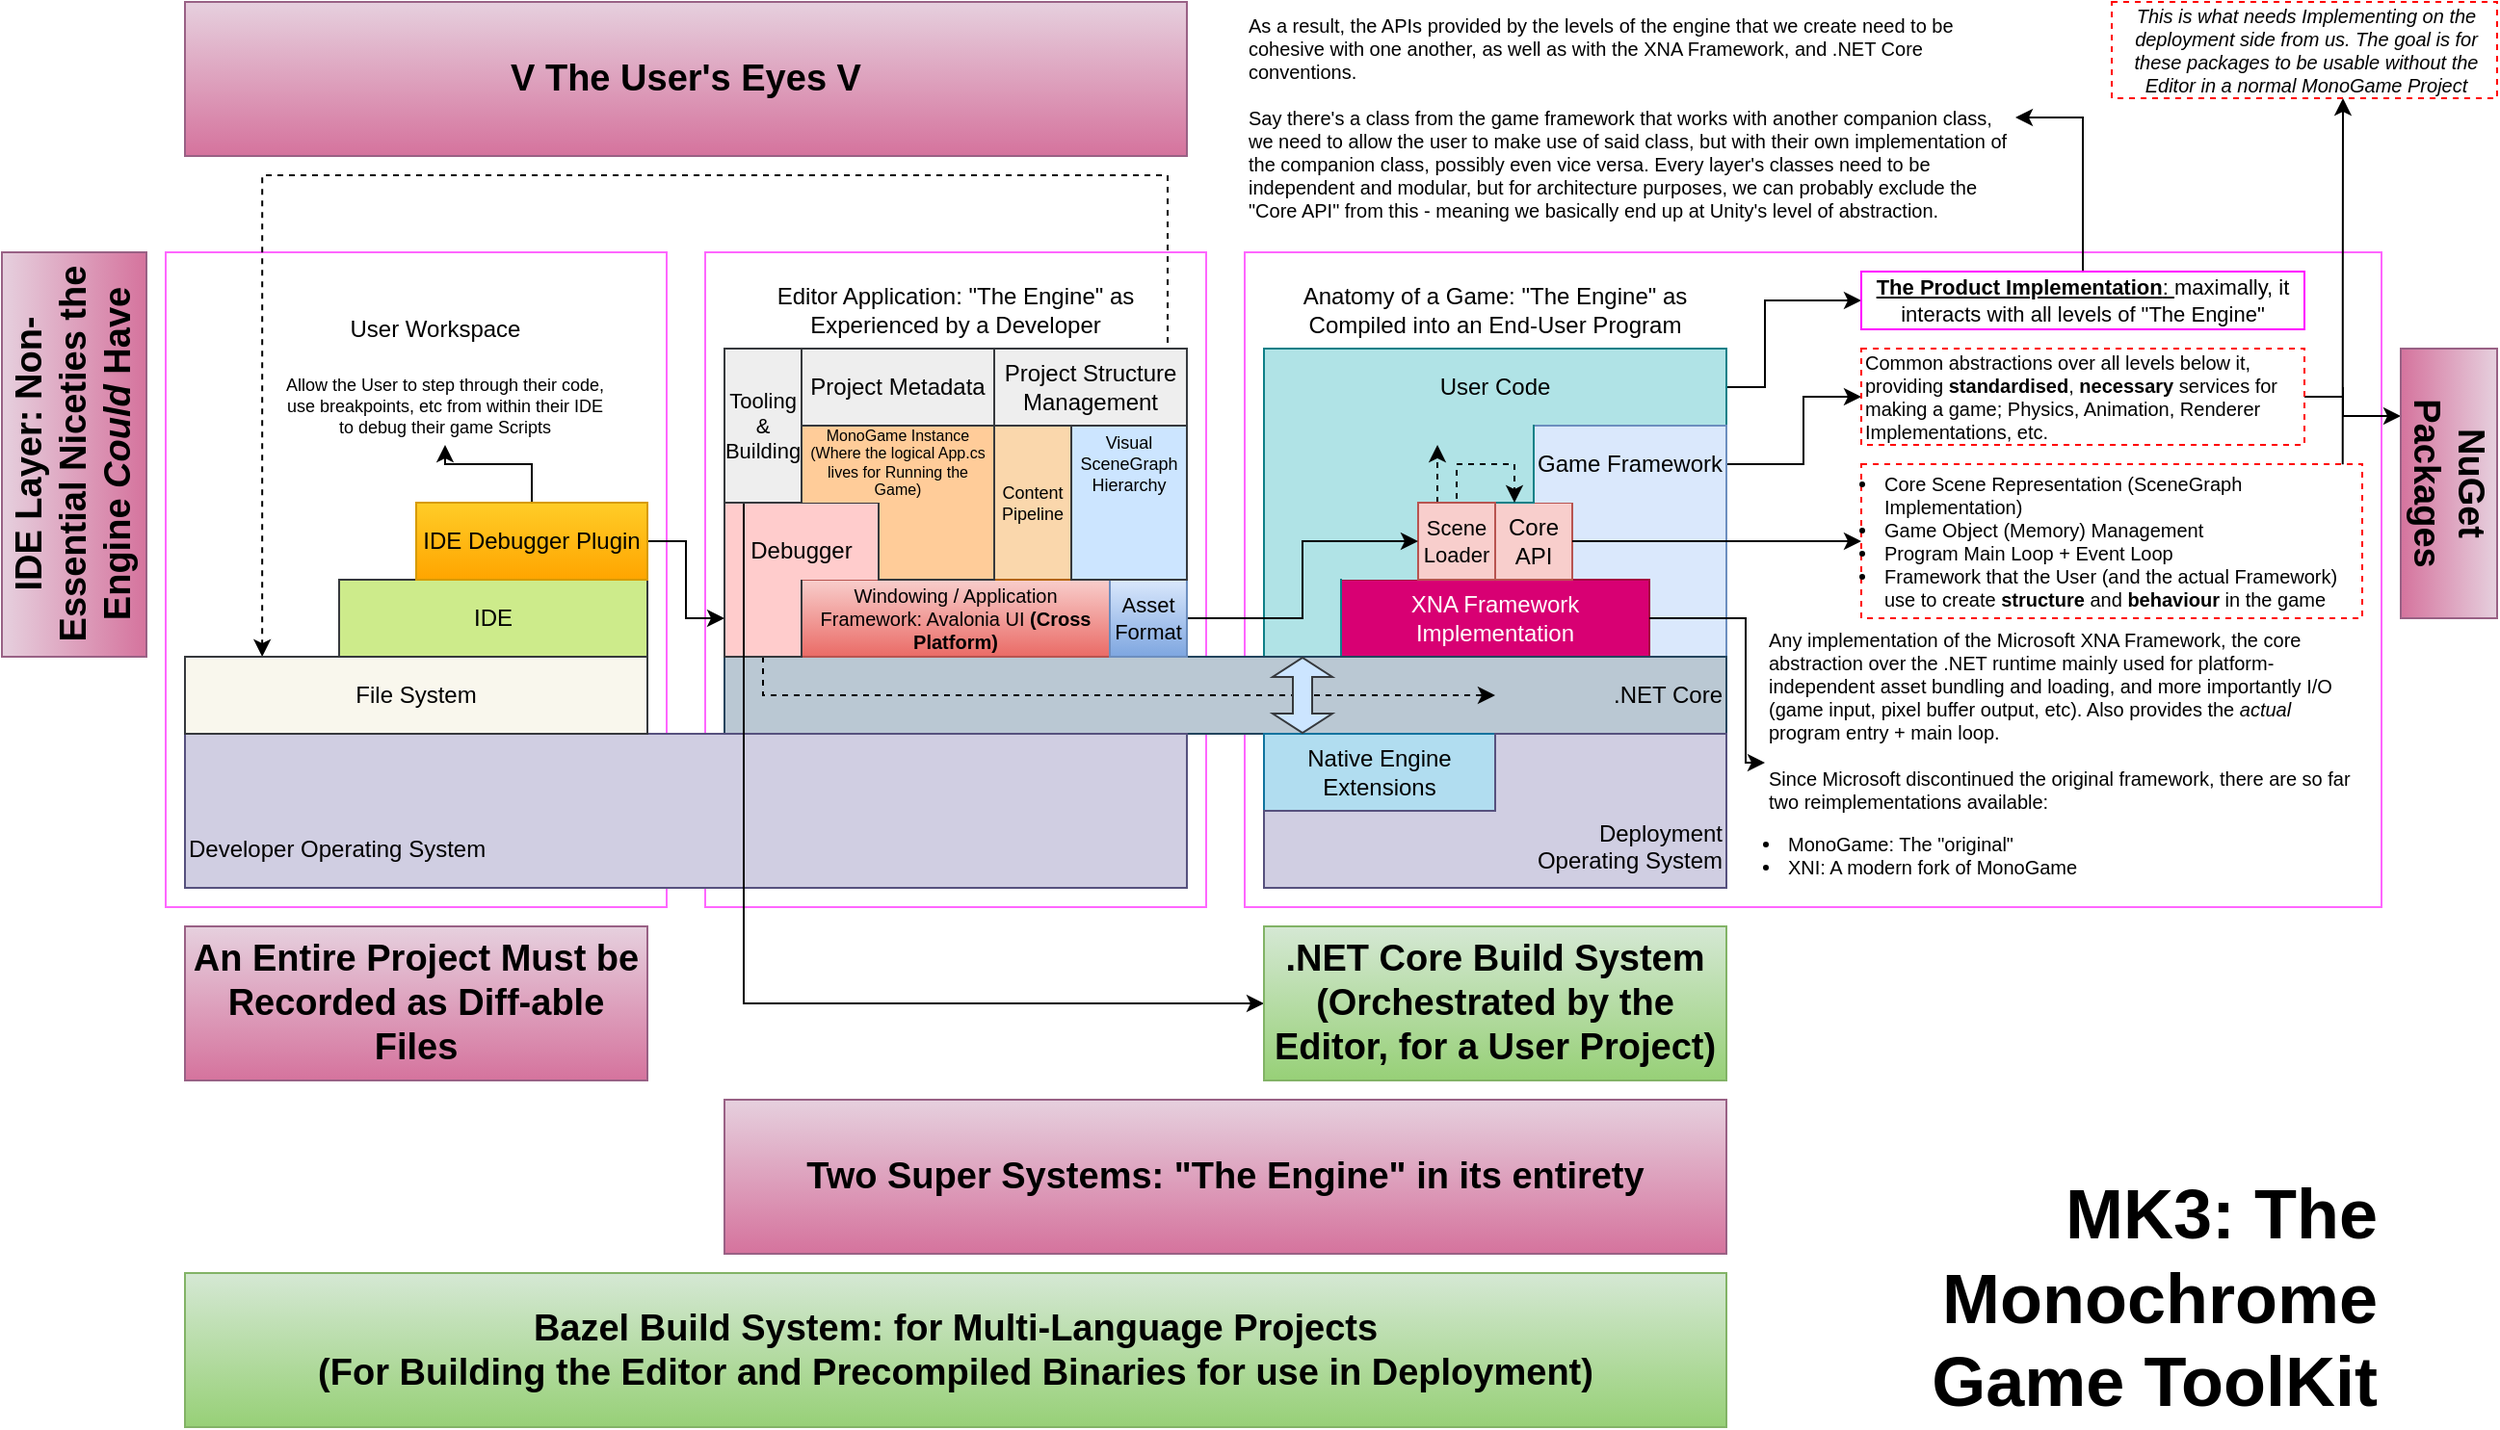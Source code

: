 <mxfile version="25.0.3">
  <diagram name="Page-1" id="nM8cbRk3KZLJgysnEEbO">
    <mxGraphModel dx="2231" dy="866" grid="1" gridSize="10" guides="1" tooltips="1" connect="1" arrows="1" fold="1" page="1" pageScale="1" pageWidth="850" pageHeight="1100" math="0" shadow="0">
      <root>
        <mxCell id="0" />
        <mxCell id="1" parent="0" />
        <mxCell id="u9vShqVt5peOWBlMv1Y0-67" value="" style="rounded=0;whiteSpace=wrap;html=1;fillColor=none;strokeColor=#FF66FF;" vertex="1" parent="1">
          <mxGeometry x="-130" y="150" width="260" height="340" as="geometry" />
        </mxCell>
        <mxCell id="u9vShqVt5peOWBlMv1Y0-78" value="IDE" style="rounded=0;whiteSpace=wrap;html=1;fillColor=#cdeb8b;strokeColor=#36393d;align=center;" vertex="1" parent="1">
          <mxGeometry x="-40" y="320" width="160" height="40" as="geometry" />
        </mxCell>
        <mxCell id="u9vShqVt5peOWBlMv1Y0-55" value="" style="rounded=0;whiteSpace=wrap;html=1;fillColor=none;strokeColor=#FF66FF;" vertex="1" parent="1">
          <mxGeometry x="150" y="150" width="260" height="340" as="geometry" />
        </mxCell>
        <mxCell id="u9vShqVt5peOWBlMv1Y0-54" value="" style="rounded=0;whiteSpace=wrap;html=1;fillColor=none;strokeColor=#FF66FF;" vertex="1" parent="1">
          <mxGeometry x="430" y="150" width="590" height="340" as="geometry" />
        </mxCell>
        <mxCell id="u9vShqVt5peOWBlMv1Y0-36" value="" style="shape=partialRectangle;whiteSpace=wrap;html=1;right=1;top=0;bottom=0;fillColor=#dae8fc;routingCenterX=-0.5;left=0;strokeColor=#6c8ebf;" vertex="1" parent="1">
          <mxGeometry x="640" y="320" width="40" height="40" as="geometry" />
        </mxCell>
        <mxCell id="u9vShqVt5peOWBlMv1Y0-15" value="" style="shape=partialRectangle;whiteSpace=wrap;html=1;right=1;top=0;bottom=0;fillColor=#dae8fc;routingCenterX=-0.5;left=0;strokeColor=#6c8ebf;" vertex="1" parent="1">
          <mxGeometry x="600" y="280" width="80" height="40" as="geometry" />
        </mxCell>
        <mxCell id="u9vShqVt5peOWBlMv1Y0-3" value="Editor Application: &quot;The Engine&quot; as Experienced by a Developer" style="text;html=1;align=center;verticalAlign=middle;whiteSpace=wrap;rounded=0;" vertex="1" parent="1">
          <mxGeometry x="160" y="160" width="240" height="40" as="geometry" />
        </mxCell>
        <mxCell id="u9vShqVt5peOWBlMv1Y0-4" value="XNA Framework Implementation" style="rounded=0;whiteSpace=wrap;html=1;fillColor=#d80073;fontColor=#ffffff;strokeColor=#A50040;" vertex="1" parent="1">
          <mxGeometry x="480" y="320" width="160" height="40" as="geometry" />
        </mxCell>
        <mxCell id="u9vShqVt5peOWBlMv1Y0-5" value="Core API" style="rounded=0;whiteSpace=wrap;html=1;fillColor=#f8cecc;strokeColor=#b85450;" vertex="1" parent="1">
          <mxGeometry x="560" y="280" width="40" height="40" as="geometry" />
        </mxCell>
        <mxCell id="u9vShqVt5peOWBlMv1Y0-43" style="edgeStyle=orthogonalEdgeStyle;rounded=0;orthogonalLoop=1;jettySize=auto;html=1;exitX=1;exitY=0.5;exitDx=0;exitDy=0;entryX=0;entryY=0.5;entryDx=0;entryDy=0;" edge="1" parent="1" source="u9vShqVt5peOWBlMv1Y0-9" target="u9vShqVt5peOWBlMv1Y0-32">
          <mxGeometry relative="1" as="geometry">
            <Array as="points">
              <mxPoint x="700" y="220" />
              <mxPoint x="700" y="175" />
            </Array>
          </mxGeometry>
        </mxCell>
        <mxCell id="u9vShqVt5peOWBlMv1Y0-9" value="User Code" style="shape=partialRectangle;whiteSpace=wrap;html=1;top=1;left=1;fillColor=#b0e3e6;bottom=0;strokeColor=#0e8088;" vertex="1" parent="1">
          <mxGeometry x="440" y="200" width="240" height="40" as="geometry" />
        </mxCell>
        <mxCell id="u9vShqVt5peOWBlMv1Y0-12" value="" style="shape=partialRectangle;whiteSpace=wrap;html=1;right=0;top=0;bottom=0;fillColor=#b0e3e6;routingCenterX=-0.5;strokeColor=#0e8088;" vertex="1" parent="1">
          <mxGeometry x="440" y="240" width="80" height="80" as="geometry" />
        </mxCell>
        <mxCell id="u9vShqVt5peOWBlMv1Y0-44" style="edgeStyle=orthogonalEdgeStyle;rounded=0;orthogonalLoop=1;jettySize=auto;html=1;exitX=1;exitY=0.5;exitDx=0;exitDy=0;entryX=0;entryY=0.5;entryDx=0;entryDy=0;" edge="1" parent="1" source="u9vShqVt5peOWBlMv1Y0-14" target="u9vShqVt5peOWBlMv1Y0-34">
          <mxGeometry relative="1" as="geometry">
            <Array as="points">
              <mxPoint x="720" y="260" />
              <mxPoint x="720" y="225" />
            </Array>
          </mxGeometry>
        </mxCell>
        <mxCell id="u9vShqVt5peOWBlMv1Y0-14" value="Game Framework" style="shape=partialRectangle;whiteSpace=wrap;html=1;bottom=0;top=1;fillColor=#dae8fc;strokeColor=#6c8ebf;" vertex="1" parent="1">
          <mxGeometry x="580" y="240" width="100" height="40" as="geometry" />
        </mxCell>
        <mxCell id="u9vShqVt5peOWBlMv1Y0-16" value="" style="shape=partialRectangle;whiteSpace=wrap;html=1;right=1;top=0;bottom=1;fillColor=#b0e3e6;routingCenterX=-0.5;left=0;strokeColor=#0e8088;" vertex="1" parent="1">
          <mxGeometry x="520" y="240" width="60" height="40" as="geometry" />
        </mxCell>
        <mxCell id="u9vShqVt5peOWBlMv1Y0-17" value="Anatomy of a Game: &quot;The Engine&quot; as Compiled into an End-User Program" style="text;html=1;align=center;verticalAlign=middle;whiteSpace=wrap;rounded=0;" vertex="1" parent="1">
          <mxGeometry x="440" y="160" width="240" height="40" as="geometry" />
        </mxCell>
        <mxCell id="u9vShqVt5peOWBlMv1Y0-19" value="" style="shape=partialRectangle;whiteSpace=wrap;html=1;right=1;top=0;bottom=0;fillColor=#b0e3e6;routingCenterX=-0.5;strokeColor=#0e8088;" vertex="1" parent="1">
          <mxGeometry x="440" y="320" width="40" height="40" as="geometry" />
        </mxCell>
        <mxCell id="u9vShqVt5peOWBlMv1Y0-20" value="&lt;div align=&quot;right&quot;&gt;.NET Core&lt;/div&gt;" style="rounded=0;whiteSpace=wrap;html=1;fillColor=#bac8d3;strokeColor=#23445d;align=right;" vertex="1" parent="1">
          <mxGeometry x="160" y="360" width="520" height="40" as="geometry" />
        </mxCell>
        <mxCell id="u9vShqVt5peOWBlMv1Y0-50" style="edgeStyle=orthogonalEdgeStyle;rounded=0;orthogonalLoop=1;jettySize=auto;html=1;exitX=0.5;exitY=0;exitDx=0;exitDy=0;entryX=1;entryY=0.5;entryDx=0;entryDy=0;" edge="1" parent="1" source="u9vShqVt5peOWBlMv1Y0-32" target="u9vShqVt5peOWBlMv1Y0-49">
          <mxGeometry relative="1" as="geometry" />
        </mxCell>
        <mxCell id="u9vShqVt5peOWBlMv1Y0-32" value="&lt;u&gt;&lt;b&gt;The Product Implementation&lt;/b&gt;: &lt;/u&gt;maximally, it interacts with all levels of &quot;The Engine&quot;" style="text;html=1;align=center;verticalAlign=middle;whiteSpace=wrap;rounded=0;fontSize=11;fillColor=none;strokeColor=#FF00FF;" vertex="1" parent="1">
          <mxGeometry x="750" y="160" width="230" height="30" as="geometry" />
        </mxCell>
        <mxCell id="u9vShqVt5peOWBlMv1Y0-92" style="edgeStyle=orthogonalEdgeStyle;rounded=0;orthogonalLoop=1;jettySize=auto;html=1;exitX=0.961;exitY=0.001;exitDx=0;exitDy=0;entryX=0.6;entryY=1;entryDx=0;entryDy=0;exitPerimeter=0;entryPerimeter=0;" edge="1" parent="1" source="u9vShqVt5peOWBlMv1Y0-33" target="u9vShqVt5peOWBlMv1Y0-91">
          <mxGeometry relative="1" as="geometry">
            <Array as="points" />
          </mxGeometry>
        </mxCell>
        <mxCell id="u9vShqVt5peOWBlMv1Y0-33" value="&lt;ul style=&quot;padding-left: 10px;&quot;&gt;&lt;li&gt;&lt;font&gt;Core Scene Representation (SceneGraph Implementation)&lt;br&gt;&lt;/font&gt;&lt;/li&gt;&lt;li&gt;&lt;font&gt;Game Object (Memory) Management&lt;/font&gt;&lt;/li&gt;&lt;li&gt;&lt;font&gt;Program Main Loop + Event Loop&lt;/font&gt;&lt;/li&gt;&lt;li&gt;&lt;font&gt;Framework that the User (and the actual Framework) use to create &lt;b&gt;structure &lt;/b&gt;and &lt;b&gt;behaviour &lt;/b&gt;in the game&lt;br&gt;&lt;/font&gt;&lt;/li&gt;&lt;/ul&gt;" style="text;html=1;align=left;verticalAlign=middle;whiteSpace=wrap;rounded=0;fontSize=10;strokeColor=#FF0505;dashed=1;" vertex="1" parent="1">
          <mxGeometry x="750" y="260" width="260" height="80" as="geometry" />
        </mxCell>
        <mxCell id="u9vShqVt5peOWBlMv1Y0-93" style="edgeStyle=orthogonalEdgeStyle;rounded=0;orthogonalLoop=1;jettySize=auto;html=1;exitX=1;exitY=0.5;exitDx=0;exitDy=0;endArrow=none;endFill=0;" edge="1" parent="1" source="u9vShqVt5peOWBlMv1Y0-34">
          <mxGeometry relative="1" as="geometry">
            <mxPoint x="1000" y="225.047" as="targetPoint" />
          </mxGeometry>
        </mxCell>
        <mxCell id="u9vShqVt5peOWBlMv1Y0-34" value="&lt;font&gt;Common abstractions over all levels below it, providing &lt;b&gt;standardised&lt;/b&gt;, &lt;b&gt;necessary&lt;/b&gt; services for making a game; Physics, Animation, Renderer Implementations, etc.&lt;br&gt;&lt;/font&gt;" style="text;html=1;align=left;verticalAlign=middle;whiteSpace=wrap;rounded=0;strokeColor=#FF0000;fontSize=10;dashed=1;" vertex="1" parent="1">
          <mxGeometry x="750" y="200" width="230" height="50" as="geometry" />
        </mxCell>
        <mxCell id="u9vShqVt5peOWBlMv1Y0-39" value="Native Engine Extensions" style="rounded=0;whiteSpace=wrap;html=1;fillColor=#b1ddf0;strokeColor=#10739e;" vertex="1" parent="1">
          <mxGeometry x="440" y="400" width="120" height="40" as="geometry" />
        </mxCell>
        <mxCell id="u9vShqVt5peOWBlMv1Y0-40" value="" style="shape=partialRectangle;whiteSpace=wrap;html=1;right=1;top=1;bottom=0;fillColor=#d0cee2;routingCenterX=-0.5;left=1;strokeColor=#56517e;" vertex="1" parent="1">
          <mxGeometry x="560" y="400" width="120" height="40" as="geometry" />
        </mxCell>
        <mxCell id="u9vShqVt5peOWBlMv1Y0-41" value="&#xa;Deployment Operating System&#xa;&#xa;" style="shape=partialRectangle;whiteSpace=wrap;html=1;right=1;top=0;bottom=1;fillColor=#d0cee2;routingCenterX=-0.5;left=0;strokeColor=#56517e;align=right;verticalAlign=middle;spacingTop=11;" vertex="1" parent="1">
          <mxGeometry x="560" y="440" width="120" height="40" as="geometry" />
        </mxCell>
        <mxCell id="u9vShqVt5peOWBlMv1Y0-42" value="" style="shape=partialRectangle;whiteSpace=wrap;html=1;right=0;top=1;bottom=1;fillColor=#d0cee2;routingCenterX=-0.5;left=1;strokeColor=#56517e;align=right;" vertex="1" parent="1">
          <mxGeometry x="440" y="440" width="120" height="40" as="geometry" />
        </mxCell>
        <mxCell id="u9vShqVt5peOWBlMv1Y0-45" value="&lt;div&gt;Any implementation of the Microsoft XNA Framework, the core abstraction over the .NET runtime mainly used for platform-independent asset bundling and loading, and more importantly I/O (game input, pixel buffer output, etc). Also provides the &lt;i&gt;actual &lt;/i&gt;program entry + main loop.&lt;br&gt;&lt;/div&gt;&lt;div&gt;&lt;br&gt;&lt;/div&gt;&lt;div&gt;Since Microsoft discontinued the original framework, there are so far two reimplementations available:&lt;/div&gt;&lt;div&gt;&lt;ul style=&quot;padding-left: 10px;&quot;&gt;&lt;li&gt;MonoGame: The &quot;original&quot;&lt;/li&gt;&lt;li&gt;XNI: A modern fork of MonoGame&lt;br&gt;&lt;/li&gt;&lt;/ul&gt;&lt;/div&gt;" style="text;html=1;align=left;verticalAlign=middle;whiteSpace=wrap;rounded=0;fontSize=10;" vertex="1" parent="1">
          <mxGeometry x="700" y="350" width="310" height="130" as="geometry" />
        </mxCell>
        <mxCell id="u9vShqVt5peOWBlMv1Y0-47" style="edgeStyle=orthogonalEdgeStyle;rounded=0;orthogonalLoop=1;jettySize=auto;html=1;exitX=1;exitY=0.5;exitDx=0;exitDy=0;entryX=0;entryY=0.5;entryDx=0;entryDy=0;" edge="1" parent="1" source="u9vShqVt5peOWBlMv1Y0-4" target="u9vShqVt5peOWBlMv1Y0-45">
          <mxGeometry relative="1" as="geometry">
            <Array as="points">
              <mxPoint x="690" y="340" />
              <mxPoint x="690" y="415" />
            </Array>
          </mxGeometry>
        </mxCell>
        <mxCell id="u9vShqVt5peOWBlMv1Y0-28" style="edgeStyle=orthogonalEdgeStyle;rounded=0;orthogonalLoop=1;jettySize=auto;html=1;exitX=1;exitY=0.5;exitDx=0;exitDy=0;entryX=0;entryY=0.5;entryDx=0;entryDy=0;" edge="1" parent="1" source="u9vShqVt5peOWBlMv1Y0-5" target="u9vShqVt5peOWBlMv1Y0-33">
          <mxGeometry relative="1" as="geometry">
            <mxPoint x="720" y="300" as="targetPoint" />
            <mxPoint x="640" y="300" as="sourcePoint" />
            <Array as="points">
              <mxPoint x="740" y="300" />
              <mxPoint x="740" y="300" />
            </Array>
          </mxGeometry>
        </mxCell>
        <mxCell id="u9vShqVt5peOWBlMv1Y0-49" value="&lt;div&gt;As a result, the APIs provided by the levels of the engine that we create need to be cohesive with one another, as well as with the XNA Framework, and .NET Core conventions.&lt;/div&gt;&lt;div&gt;&lt;br&gt;&lt;/div&gt;&lt;div&gt;Say there&#39;s a class from the game framework that works with another companion class, we need to allow the user to make use of said class, but with their own implementation of the companion class, possibly even vice versa. Every layer&#39;s classes need to be independent and modular, but for architecture purposes, we can probably exclude the &quot;Core API&quot; from this - meaning we basically end up at Unity&#39;s level of abstraction.&lt;br&gt;&lt;/div&gt;" style="text;html=1;align=left;verticalAlign=middle;whiteSpace=wrap;rounded=0;fontSize=10;" vertex="1" parent="1">
          <mxGeometry x="430" y="20" width="400" height="120" as="geometry" />
        </mxCell>
        <mxCell id="u9vShqVt5peOWBlMv1Y0-59" style="edgeStyle=orthogonalEdgeStyle;rounded=0;orthogonalLoop=1;jettySize=auto;html=1;entryX=0.167;entryY=0.25;entryDx=0;entryDy=0;dashed=1;exitX=0.25;exitY=0;exitDx=0;exitDy=0;entryPerimeter=0;" edge="1" parent="1" source="u9vShqVt5peOWBlMv1Y0-51" target="u9vShqVt5peOWBlMv1Y0-16">
          <mxGeometry relative="1" as="geometry">
            <mxPoint x="500" y="260" as="sourcePoint" />
            <Array as="points">
              <mxPoint x="530" y="260" />
              <mxPoint x="530" y="260" />
            </Array>
          </mxGeometry>
        </mxCell>
        <mxCell id="u9vShqVt5peOWBlMv1Y0-61" style="edgeStyle=orthogonalEdgeStyle;rounded=0;orthogonalLoop=1;jettySize=auto;html=1;entryX=0.25;entryY=0;entryDx=0;entryDy=0;dashed=1;exitX=0.5;exitY=1;exitDx=0;exitDy=0;" edge="1" parent="1" source="u9vShqVt5peOWBlMv1Y0-16" target="u9vShqVt5peOWBlMv1Y0-5">
          <mxGeometry relative="1" as="geometry">
            <mxPoint x="510" y="260" as="sourcePoint" />
            <Array as="points">
              <mxPoint x="540" y="280" />
              <mxPoint x="540" y="260" />
              <mxPoint x="570" y="260" />
            </Array>
          </mxGeometry>
        </mxCell>
        <mxCell id="u9vShqVt5peOWBlMv1Y0-51" value="Scene Loader" style="rounded=0;whiteSpace=wrap;html=1;fillColor=#f8cecc;strokeColor=#b85450;fontSize=11;" vertex="1" parent="1">
          <mxGeometry x="520" y="280" width="40" height="40" as="geometry" />
        </mxCell>
        <mxCell id="u9vShqVt5peOWBlMv1Y0-66" value="" style="endArrow=classic;html=1;rounded=0;dashed=1;" edge="1" parent="1">
          <mxGeometry width="50" height="50" relative="1" as="geometry">
            <mxPoint x="180" y="360" as="sourcePoint" />
            <mxPoint x="560" y="380" as="targetPoint" />
            <Array as="points">
              <mxPoint x="180" y="380" />
            </Array>
          </mxGeometry>
        </mxCell>
        <mxCell id="u9vShqVt5peOWBlMv1Y0-52" value="" style="shape=partialRectangle;whiteSpace=wrap;html=1;right=1;top=1;bottom=0;fillColor=#d0cee2;routingCenterX=-0.5;left=1;strokeColor=#56517e;align=center;" vertex="1" parent="1">
          <mxGeometry x="-120" y="400" width="520" height="40" as="geometry" />
        </mxCell>
        <mxCell id="u9vShqVt5peOWBlMv1Y0-53" value="Developer Operating System" style="shape=partialRectangle;whiteSpace=wrap;html=1;right=1;top=0;bottom=1;fillColor=#d0cee2;routingCenterX=-0.5;left=1;strokeColor=#56517e;align=left;" vertex="1" parent="1">
          <mxGeometry x="-120" y="440" width="520" height="40" as="geometry" />
        </mxCell>
        <mxCell id="u9vShqVt5peOWBlMv1Y0-56" value="Windowing / Application Framework: Avalonia UI &lt;b&gt;(Cross Platform)&lt;/b&gt;" style="rounded=0;whiteSpace=wrap;html=1;fillColor=#f8cecc;strokeColor=#b85450;gradientColor=#ea6b66;fontSize=10;" vertex="1" parent="1">
          <mxGeometry x="200" y="320" width="160" height="40" as="geometry" />
        </mxCell>
        <mxCell id="u9vShqVt5peOWBlMv1Y0-58" style="edgeStyle=orthogonalEdgeStyle;rounded=0;orthogonalLoop=1;jettySize=auto;html=1;exitX=1;exitY=0.5;exitDx=0;exitDy=0;entryX=0;entryY=0.5;entryDx=0;entryDy=0;" edge="1" parent="1" source="u9vShqVt5peOWBlMv1Y0-57" target="u9vShqVt5peOWBlMv1Y0-51">
          <mxGeometry relative="1" as="geometry">
            <Array as="points">
              <mxPoint x="460" y="340" />
              <mxPoint x="460" y="300" />
            </Array>
          </mxGeometry>
        </mxCell>
        <mxCell id="u9vShqVt5peOWBlMv1Y0-57" value="Asset Format" style="rounded=0;whiteSpace=wrap;html=1;fillColor=#dae8fc;strokeColor=#6c8ebf;gradientColor=#7ea6e0;fontSize=11;" vertex="1" parent="1">
          <mxGeometry x="360" y="320" width="40" height="40" as="geometry" />
        </mxCell>
        <mxCell id="u9vShqVt5peOWBlMv1Y0-60" value="Two Super Systems: &quot;The Engine&quot; in its entirety" style="rounded=0;whiteSpace=wrap;html=1;fillColor=#e6d0de;gradientColor=#d5739d;strokeColor=#996185;verticalAlign=middle;fontSize=19;fontStyle=1" vertex="1" parent="1">
          <mxGeometry x="160" y="590" width="520" height="80" as="geometry" />
        </mxCell>
        <mxCell id="u9vShqVt5peOWBlMv1Y0-63" value="" style="shape=partialRectangle;whiteSpace=wrap;html=1;right=1;top=0;bottom=1;fillColor=#ffcccc;routingCenterX=-0.5;strokeColor=#36393d;left=1;" vertex="1" parent="1">
          <mxGeometry x="160" y="320" width="40" height="40" as="geometry" />
        </mxCell>
        <mxCell id="u9vShqVt5peOWBlMv1Y0-64" value="&lt;br&gt;Debugger&lt;div&gt;&lt;br/&gt;&lt;/div&gt;" style="shape=partialRectangle;whiteSpace=wrap;html=1;right=1;top=1;bottom=0;fillColor=#ffcccc;routingCenterX=-0.5;strokeColor=#36393d;left=1;verticalAlign=middle;spacingTop=10;" vertex="1" parent="1">
          <mxGeometry x="160" y="280" width="80" height="40" as="geometry" />
        </mxCell>
        <mxCell id="u9vShqVt5peOWBlMv1Y0-48" value="" style="shape=flexArrow;endArrow=classic;startArrow=classic;html=1;rounded=0;endSize=3;startSize=3;fillColor=#cce5ff;strokeColor=#36393d;" edge="1" parent="1" target="u9vShqVt5peOWBlMv1Y0-19">
          <mxGeometry width="100" height="100" relative="1" as="geometry">
            <mxPoint x="460" y="400" as="sourcePoint" />
            <mxPoint x="560" y="300" as="targetPoint" />
          </mxGeometry>
        </mxCell>
        <mxCell id="u9vShqVt5peOWBlMv1Y0-68" value="MK3: The Monochrome Game ToolKit" style="text;html=1;align=right;verticalAlign=bottom;whiteSpace=wrap;rounded=0;fontStyle=1;fontSize=36;" vertex="1" parent="1">
          <mxGeometry x="690" y="580" width="330" height="180" as="geometry" />
        </mxCell>
        <mxCell id="u9vShqVt5peOWBlMv1Y0-70" value="Content Pipeline" style="rounded=0;whiteSpace=wrap;html=1;fillColor=#fad7ac;strokeColor=#b46504;fontSize=9;" vertex="1" parent="1">
          <mxGeometry x="300" y="240" width="40" height="80" as="geometry" />
        </mxCell>
        <mxCell id="u9vShqVt5peOWBlMv1Y0-71" value="" style="shape=partialRectangle;whiteSpace=wrap;html=1;right=1;top=0;bottom=1;fillColor=#cce5ff;routingCenterX=-0.5;strokeColor=#36393d;left=1;" vertex="1" parent="1">
          <mxGeometry x="340" y="280" width="60" height="40" as="geometry" />
        </mxCell>
        <mxCell id="u9vShqVt5peOWBlMv1Y0-72" value="&lt;br&gt;&lt;div&gt;Visual SceneGraph Hierarchy&lt;br&gt;&lt;/div&gt;&lt;div&gt;&lt;br&gt;&lt;/div&gt;" style="shape=partialRectangle;whiteSpace=wrap;html=1;right=1;top=1;bottom=0;fillColor=#cce5ff;routingCenterX=-0.5;strokeColor=#36393d;left=1;fontSize=9;spacingTop=0;" vertex="1" parent="1">
          <mxGeometry x="340" y="240" width="60" height="40" as="geometry" />
        </mxCell>
        <mxCell id="u9vShqVt5peOWBlMv1Y0-82" style="edgeStyle=orthogonalEdgeStyle;rounded=0;orthogonalLoop=1;jettySize=auto;html=1;exitX=0.75;exitY=0;exitDx=0;exitDy=0;entryX=0.167;entryY=0;entryDx=0;entryDy=0;entryPerimeter=0;dashed=1;" edge="1" parent="1" source="u9vShqVt5peOWBlMv1Y0-73" target="u9vShqVt5peOWBlMv1Y0-81">
          <mxGeometry relative="1" as="geometry">
            <mxPoint x="-80" y="280" as="targetPoint" />
            <Array as="points">
              <mxPoint x="390" y="200" />
              <mxPoint x="390" y="110" />
              <mxPoint x="-80" y="110" />
            </Array>
          </mxGeometry>
        </mxCell>
        <mxCell id="u9vShqVt5peOWBlMv1Y0-73" value="Project Structure Management" style="rounded=0;whiteSpace=wrap;html=1;fillColor=#eeeeee;strokeColor=#36393d;" vertex="1" parent="1">
          <mxGeometry x="300" y="200" width="100" height="40" as="geometry" />
        </mxCell>
        <UserObject label="" link="&#xa;&lt;font style=&quot;font-size: 11px;&quot;&gt;MonoGame Instance (Where the logical App.cs lives for Running the Game)&lt;/font&gt;&#xa;&#xa;" id="u9vShqVt5peOWBlMv1Y0-74">
          <mxCell style="shape=partialRectangle;whiteSpace=wrap;html=1;right=1;top=0;bottom=1;fillColor=#ffcc99;routingCenterX=-0.5;strokeColor=#36393d;left=1;" vertex="1" parent="1">
            <mxGeometry x="240" y="280" width="60" height="40" as="geometry" />
          </mxCell>
        </UserObject>
        <UserObject label="&#xa;&lt;font&gt;MonoGame Instance (Where the logical App.cs lives for Running the Game)&lt;/font&gt;&#xa;&#xa;" link="&#xa;&lt;font style=&quot;font-size: 11px;&quot;&gt;MonoGame Instance (Where the logical App.cs lives for Running the Game)&lt;/font&gt;&#xa;&#xa;" id="u9vShqVt5peOWBlMv1Y0-75">
          <mxCell style="shape=partialRectangle;whiteSpace=wrap;html=1;right=1;top=1;bottom=0;fillColor=#ffcc99;routingCenterX=-0.5;strokeColor=#36393d;left=1;fontSize=8;spacingTop=7;" vertex="1" parent="1">
            <mxGeometry x="200" y="240" width="100" height="40" as="geometry" />
          </mxCell>
        </UserObject>
        <mxCell id="u9vShqVt5peOWBlMv1Y0-76" value="Project Metadata" style="rounded=0;whiteSpace=wrap;html=1;fillColor=#eeeeee;strokeColor=#36393d;" vertex="1" parent="1">
          <mxGeometry x="200" y="200" width="100" height="40" as="geometry" />
        </mxCell>
        <mxCell id="u9vShqVt5peOWBlMv1Y0-98" style="edgeStyle=orthogonalEdgeStyle;rounded=0;orthogonalLoop=1;jettySize=auto;html=1;exitX=0.25;exitY=1;exitDx=0;exitDy=0;entryX=0;entryY=0.5;entryDx=0;entryDy=0;" edge="1" parent="1" source="u9vShqVt5peOWBlMv1Y0-77" target="u9vShqVt5peOWBlMv1Y0-95">
          <mxGeometry relative="1" as="geometry">
            <mxPoint x="370" y="540" as="targetPoint" />
            <Array as="points">
              <mxPoint x="170" y="540" />
            </Array>
          </mxGeometry>
        </mxCell>
        <mxCell id="u9vShqVt5peOWBlMv1Y0-77" value="Tooling &amp;amp; Building" style="rounded=0;whiteSpace=wrap;html=1;fillColor=#eeeeee;strokeColor=#36393d;fontSize=11;" vertex="1" parent="1">
          <mxGeometry x="160" y="200" width="40" height="80" as="geometry" />
        </mxCell>
        <mxCell id="u9vShqVt5peOWBlMv1Y0-80" style="edgeStyle=orthogonalEdgeStyle;rounded=0;orthogonalLoop=1;jettySize=auto;html=1;exitX=1;exitY=0.5;exitDx=0;exitDy=0;entryX=0;entryY=0.5;entryDx=0;entryDy=0;" edge="1" parent="1" source="u9vShqVt5peOWBlMv1Y0-79" target="u9vShqVt5peOWBlMv1Y0-63">
          <mxGeometry relative="1" as="geometry" />
        </mxCell>
        <mxCell id="u9vShqVt5peOWBlMv1Y0-87" style="edgeStyle=orthogonalEdgeStyle;rounded=0;orthogonalLoop=1;jettySize=auto;html=1;exitX=0.5;exitY=0;exitDx=0;exitDy=0;entryX=0.5;entryY=1;entryDx=0;entryDy=0;" edge="1" parent="1" source="u9vShqVt5peOWBlMv1Y0-79" target="u9vShqVt5peOWBlMv1Y0-86">
          <mxGeometry relative="1" as="geometry" />
        </mxCell>
        <mxCell id="u9vShqVt5peOWBlMv1Y0-79" value="IDE Debugger Plugin" style="rounded=0;whiteSpace=wrap;html=1;fillColor=#ffcd28;strokeColor=#d79b00;align=center;gradientColor=#ffa500;" vertex="1" parent="1">
          <mxGeometry y="280" width="120" height="40" as="geometry" />
        </mxCell>
        <mxCell id="u9vShqVt5peOWBlMv1Y0-81" value="File System" style="rounded=0;whiteSpace=wrap;html=1;fillColor=#f9f7ed;strokeColor=#36393d;align=center;" vertex="1" parent="1">
          <mxGeometry x="-120" y="360" width="240" height="40" as="geometry" />
        </mxCell>
        <mxCell id="u9vShqVt5peOWBlMv1Y0-84" value="V The User&#39;s Eyes V" style="rounded=0;whiteSpace=wrap;html=1;fillColor=#e6d0de;gradientColor=#d5739d;strokeColor=#996185;verticalAlign=middle;fontSize=19;fontStyle=1" vertex="1" parent="1">
          <mxGeometry x="-120" y="20" width="520" height="80" as="geometry" />
        </mxCell>
        <mxCell id="u9vShqVt5peOWBlMv1Y0-85" value="IDE Layer: Non-Essential Niceties the Engine &lt;i&gt;Could &lt;/i&gt;Have" style="rounded=0;whiteSpace=wrap;html=1;fillColor=#e6d0de;gradientColor=#d5739d;strokeColor=#996185;verticalAlign=middle;fontSize=19;fontStyle=1;rotation=-90;" vertex="1" parent="1">
          <mxGeometry x="-282.5" y="217.5" width="210" height="75" as="geometry" />
        </mxCell>
        <mxCell id="u9vShqVt5peOWBlMv1Y0-86" value="Allow the User to step through their code, use breakpoints, etc from within their IDE to debug their game Scripts" style="text;html=1;align=center;verticalAlign=middle;whiteSpace=wrap;rounded=0;fontSize=9;" vertex="1" parent="1">
          <mxGeometry x="-70" y="210" width="170" height="40" as="geometry" />
        </mxCell>
        <mxCell id="u9vShqVt5peOWBlMv1Y0-88" value="An Entire Project Must be Recorded as Diff-able Files" style="rounded=0;whiteSpace=wrap;html=1;fillColor=#e6d0de;gradientColor=#d5739d;strokeColor=#996185;verticalAlign=middle;fontSize=19;fontStyle=1" vertex="1" parent="1">
          <mxGeometry x="-120" y="500" width="240" height="80" as="geometry" />
        </mxCell>
        <mxCell id="u9vShqVt5peOWBlMv1Y0-89" value="User Workspace" style="text;html=1;align=center;verticalAlign=middle;whiteSpace=wrap;rounded=0;" vertex="1" parent="1">
          <mxGeometry x="-110" y="170" width="240" height="40" as="geometry" />
        </mxCell>
        <mxCell id="u9vShqVt5peOWBlMv1Y0-91" value="&lt;div align=&quot;center&quot;&gt;This is what needs Implementing on the deployment side from us. The goal is for these packages to be usable without the Editor in a normal MonoGame Project&lt;br&gt;&lt;/div&gt;" style="text;html=1;align=left;verticalAlign=middle;whiteSpace=wrap;rounded=0;strokeColor=#FF0000;fontSize=10;dashed=1;fontStyle=2" vertex="1" parent="1">
          <mxGeometry x="880" y="20" width="200" height="50" as="geometry" />
        </mxCell>
        <mxCell id="u9vShqVt5peOWBlMv1Y0-94" value="&lt;div&gt;Bazel Build System: for Multi-Language Projects &lt;br&gt;&lt;/div&gt;&lt;div&gt;(For Building the Editor and Precompiled Binaries for use in Deployment)&lt;/div&gt;" style="rounded=0;whiteSpace=wrap;html=1;fillColor=#d5e8d4;gradientColor=#97d077;strokeColor=#82b366;verticalAlign=middle;fontSize=19;fontStyle=1" vertex="1" parent="1">
          <mxGeometry x="-120" y="680" width="800" height="80" as="geometry" />
        </mxCell>
        <mxCell id="u9vShqVt5peOWBlMv1Y0-95" value="&lt;div&gt;.NET Core Build System&lt;/div&gt;&lt;div&gt;(Orchestrated by the Editor, for a User Project)&lt;br&gt;&lt;/div&gt;" style="rounded=0;whiteSpace=wrap;html=1;fillColor=#d5e8d4;gradientColor=#97d077;strokeColor=#82b366;verticalAlign=middle;fontSize=19;fontStyle=1" vertex="1" parent="1">
          <mxGeometry x="440" y="500" width="240" height="80" as="geometry" />
        </mxCell>
        <mxCell id="u9vShqVt5peOWBlMv1Y0-100" style="edgeStyle=orthogonalEdgeStyle;rounded=0;orthogonalLoop=1;jettySize=auto;html=1;exitX=0.25;exitY=1;exitDx=0;exitDy=0;endArrow=none;endFill=0;startArrow=classic;startFill=1;" edge="1" parent="1" source="u9vShqVt5peOWBlMv1Y0-97">
          <mxGeometry relative="1" as="geometry">
            <mxPoint x="1000" y="220" as="targetPoint" />
          </mxGeometry>
        </mxCell>
        <mxCell id="u9vShqVt5peOWBlMv1Y0-97" value="NuGet Packages" style="rounded=0;whiteSpace=wrap;html=1;fillColor=#e6d0de;gradientColor=#d5739d;strokeColor=#996185;verticalAlign=middle;fontSize=19;fontStyle=1;rotation=90;" vertex="1" parent="1">
          <mxGeometry x="985" y="245" width="140" height="50" as="geometry" />
        </mxCell>
      </root>
    </mxGraphModel>
  </diagram>
</mxfile>

